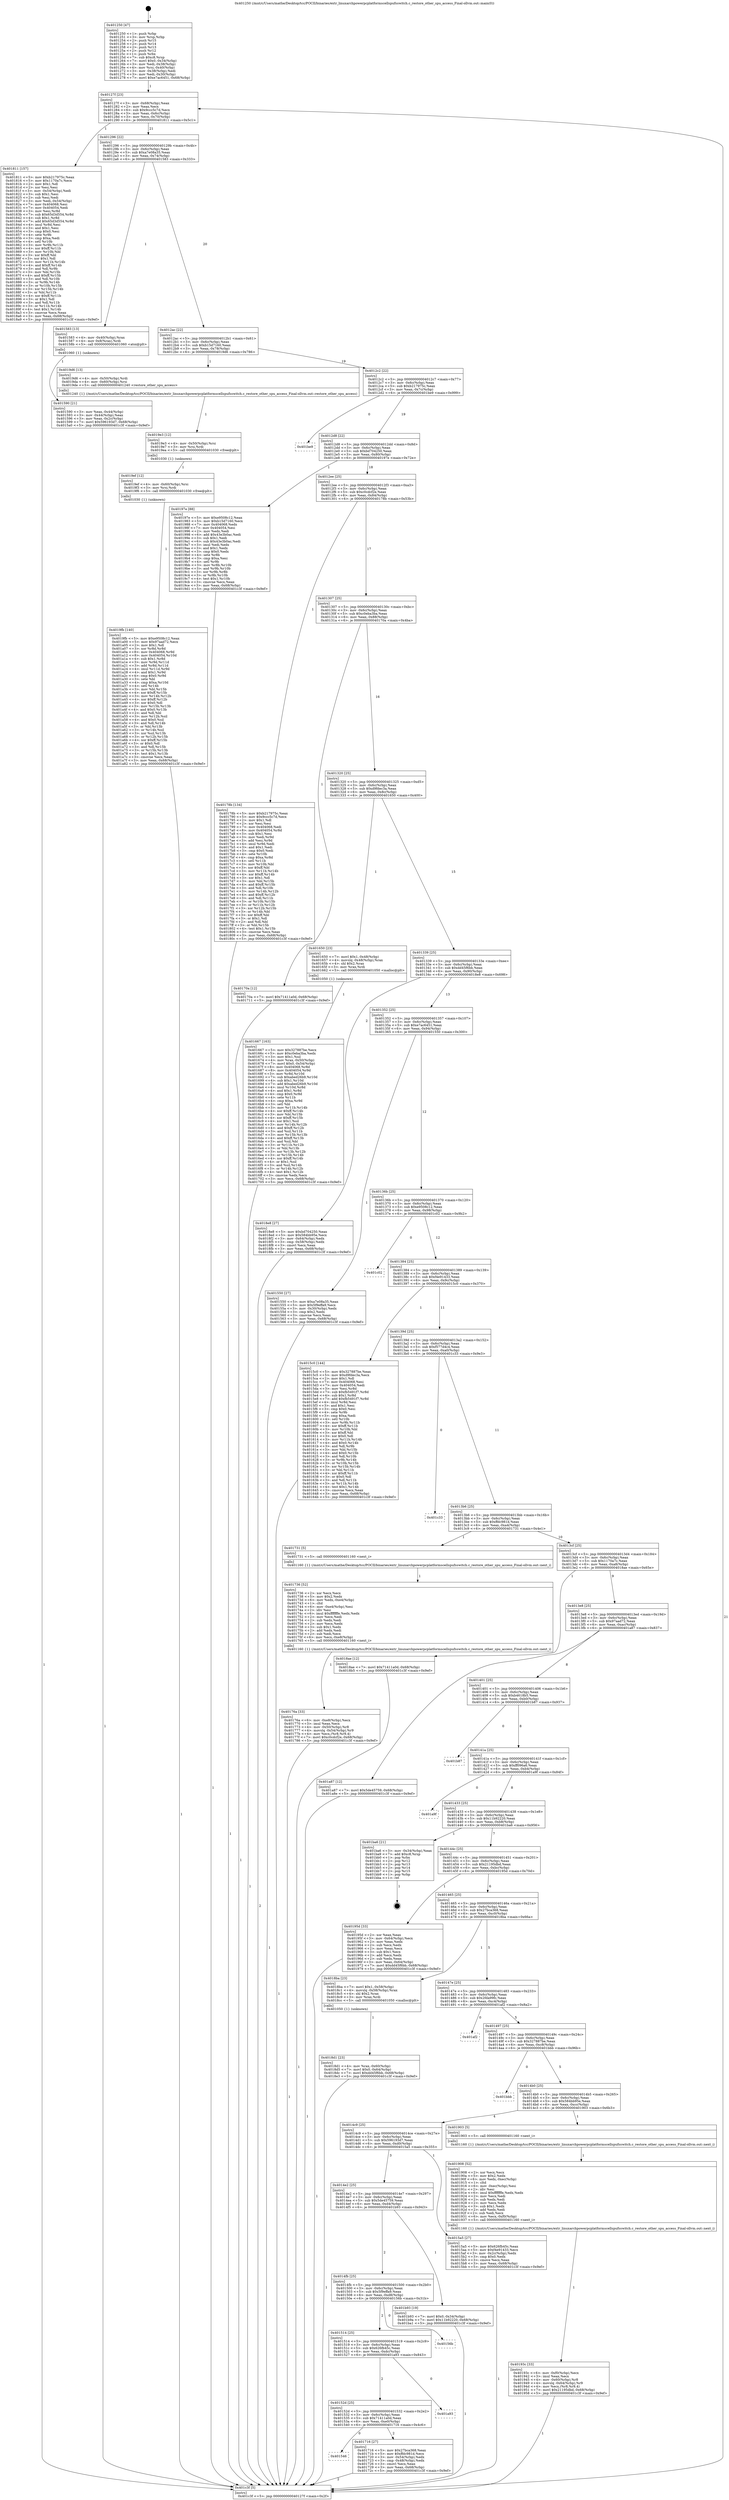 digraph "0x401250" {
  label = "0x401250 (/mnt/c/Users/mathe/Desktop/tcc/POCII/binaries/extr_linuxarchpowerpcplatformscellspufsswitch.c_restore_other_spu_access_Final-ollvm.out::main(0))"
  labelloc = "t"
  node[shape=record]

  Entry [label="",width=0.3,height=0.3,shape=circle,fillcolor=black,style=filled]
  "0x40127f" [label="{
     0x40127f [23]\l
     | [instrs]\l
     &nbsp;&nbsp;0x40127f \<+3\>: mov -0x68(%rbp),%eax\l
     &nbsp;&nbsp;0x401282 \<+2\>: mov %eax,%ecx\l
     &nbsp;&nbsp;0x401284 \<+6\>: sub $0x9ccc5c7d,%ecx\l
     &nbsp;&nbsp;0x40128a \<+3\>: mov %eax,-0x6c(%rbp)\l
     &nbsp;&nbsp;0x40128d \<+3\>: mov %ecx,-0x70(%rbp)\l
     &nbsp;&nbsp;0x401290 \<+6\>: je 0000000000401811 \<main+0x5c1\>\l
  }"]
  "0x401811" [label="{
     0x401811 [157]\l
     | [instrs]\l
     &nbsp;&nbsp;0x401811 \<+5\>: mov $0xb217975c,%eax\l
     &nbsp;&nbsp;0x401816 \<+5\>: mov $0x1170a7c,%ecx\l
     &nbsp;&nbsp;0x40181b \<+2\>: mov $0x1,%dl\l
     &nbsp;&nbsp;0x40181d \<+2\>: xor %esi,%esi\l
     &nbsp;&nbsp;0x40181f \<+3\>: mov -0x54(%rbp),%edi\l
     &nbsp;&nbsp;0x401822 \<+3\>: sub $0x1,%esi\l
     &nbsp;&nbsp;0x401825 \<+2\>: sub %esi,%edi\l
     &nbsp;&nbsp;0x401827 \<+3\>: mov %edi,-0x54(%rbp)\l
     &nbsp;&nbsp;0x40182a \<+7\>: mov 0x404068,%esi\l
     &nbsp;&nbsp;0x401831 \<+7\>: mov 0x404054,%edi\l
     &nbsp;&nbsp;0x401838 \<+3\>: mov %esi,%r8d\l
     &nbsp;&nbsp;0x40183b \<+7\>: sub $0x65d3d554,%r8d\l
     &nbsp;&nbsp;0x401842 \<+4\>: sub $0x1,%r8d\l
     &nbsp;&nbsp;0x401846 \<+7\>: add $0x65d3d554,%r8d\l
     &nbsp;&nbsp;0x40184d \<+4\>: imul %r8d,%esi\l
     &nbsp;&nbsp;0x401851 \<+3\>: and $0x1,%esi\l
     &nbsp;&nbsp;0x401854 \<+3\>: cmp $0x0,%esi\l
     &nbsp;&nbsp;0x401857 \<+4\>: sete %r9b\l
     &nbsp;&nbsp;0x40185b \<+3\>: cmp $0xa,%edi\l
     &nbsp;&nbsp;0x40185e \<+4\>: setl %r10b\l
     &nbsp;&nbsp;0x401862 \<+3\>: mov %r9b,%r11b\l
     &nbsp;&nbsp;0x401865 \<+4\>: xor $0xff,%r11b\l
     &nbsp;&nbsp;0x401869 \<+3\>: mov %r10b,%bl\l
     &nbsp;&nbsp;0x40186c \<+3\>: xor $0xff,%bl\l
     &nbsp;&nbsp;0x40186f \<+3\>: xor $0x1,%dl\l
     &nbsp;&nbsp;0x401872 \<+3\>: mov %r11b,%r14b\l
     &nbsp;&nbsp;0x401875 \<+4\>: and $0xff,%r14b\l
     &nbsp;&nbsp;0x401879 \<+3\>: and %dl,%r9b\l
     &nbsp;&nbsp;0x40187c \<+3\>: mov %bl,%r15b\l
     &nbsp;&nbsp;0x40187f \<+4\>: and $0xff,%r15b\l
     &nbsp;&nbsp;0x401883 \<+3\>: and %dl,%r10b\l
     &nbsp;&nbsp;0x401886 \<+3\>: or %r9b,%r14b\l
     &nbsp;&nbsp;0x401889 \<+3\>: or %r10b,%r15b\l
     &nbsp;&nbsp;0x40188c \<+3\>: xor %r15b,%r14b\l
     &nbsp;&nbsp;0x40188f \<+3\>: or %bl,%r11b\l
     &nbsp;&nbsp;0x401892 \<+4\>: xor $0xff,%r11b\l
     &nbsp;&nbsp;0x401896 \<+3\>: or $0x1,%dl\l
     &nbsp;&nbsp;0x401899 \<+3\>: and %dl,%r11b\l
     &nbsp;&nbsp;0x40189c \<+3\>: or %r11b,%r14b\l
     &nbsp;&nbsp;0x40189f \<+4\>: test $0x1,%r14b\l
     &nbsp;&nbsp;0x4018a3 \<+3\>: cmovne %ecx,%eax\l
     &nbsp;&nbsp;0x4018a6 \<+3\>: mov %eax,-0x68(%rbp)\l
     &nbsp;&nbsp;0x4018a9 \<+5\>: jmp 0000000000401c3f \<main+0x9ef\>\l
  }"]
  "0x401296" [label="{
     0x401296 [22]\l
     | [instrs]\l
     &nbsp;&nbsp;0x401296 \<+5\>: jmp 000000000040129b \<main+0x4b\>\l
     &nbsp;&nbsp;0x40129b \<+3\>: mov -0x6c(%rbp),%eax\l
     &nbsp;&nbsp;0x40129e \<+5\>: sub $0xa7e08a35,%eax\l
     &nbsp;&nbsp;0x4012a3 \<+3\>: mov %eax,-0x74(%rbp)\l
     &nbsp;&nbsp;0x4012a6 \<+6\>: je 0000000000401583 \<main+0x333\>\l
  }"]
  Exit [label="",width=0.3,height=0.3,shape=circle,fillcolor=black,style=filled,peripheries=2]
  "0x401583" [label="{
     0x401583 [13]\l
     | [instrs]\l
     &nbsp;&nbsp;0x401583 \<+4\>: mov -0x40(%rbp),%rax\l
     &nbsp;&nbsp;0x401587 \<+4\>: mov 0x8(%rax),%rdi\l
     &nbsp;&nbsp;0x40158b \<+5\>: call 0000000000401060 \<atoi@plt\>\l
     | [calls]\l
     &nbsp;&nbsp;0x401060 \{1\} (unknown)\l
  }"]
  "0x4012ac" [label="{
     0x4012ac [22]\l
     | [instrs]\l
     &nbsp;&nbsp;0x4012ac \<+5\>: jmp 00000000004012b1 \<main+0x61\>\l
     &nbsp;&nbsp;0x4012b1 \<+3\>: mov -0x6c(%rbp),%eax\l
     &nbsp;&nbsp;0x4012b4 \<+5\>: sub $0xb15d7160,%eax\l
     &nbsp;&nbsp;0x4012b9 \<+3\>: mov %eax,-0x78(%rbp)\l
     &nbsp;&nbsp;0x4012bc \<+6\>: je 00000000004019d6 \<main+0x786\>\l
  }"]
  "0x4019fb" [label="{
     0x4019fb [140]\l
     | [instrs]\l
     &nbsp;&nbsp;0x4019fb \<+5\>: mov $0xe9508c12,%eax\l
     &nbsp;&nbsp;0x401a00 \<+5\>: mov $0x97aad72,%ecx\l
     &nbsp;&nbsp;0x401a05 \<+2\>: mov $0x1,%dl\l
     &nbsp;&nbsp;0x401a07 \<+3\>: xor %r8d,%r8d\l
     &nbsp;&nbsp;0x401a0a \<+8\>: mov 0x404068,%r9d\l
     &nbsp;&nbsp;0x401a12 \<+8\>: mov 0x404054,%r10d\l
     &nbsp;&nbsp;0x401a1a \<+4\>: sub $0x1,%r8d\l
     &nbsp;&nbsp;0x401a1e \<+3\>: mov %r9d,%r11d\l
     &nbsp;&nbsp;0x401a21 \<+3\>: add %r8d,%r11d\l
     &nbsp;&nbsp;0x401a24 \<+4\>: imul %r11d,%r9d\l
     &nbsp;&nbsp;0x401a28 \<+4\>: and $0x1,%r9d\l
     &nbsp;&nbsp;0x401a2c \<+4\>: cmp $0x0,%r9d\l
     &nbsp;&nbsp;0x401a30 \<+3\>: sete %bl\l
     &nbsp;&nbsp;0x401a33 \<+4\>: cmp $0xa,%r10d\l
     &nbsp;&nbsp;0x401a37 \<+4\>: setl %r14b\l
     &nbsp;&nbsp;0x401a3b \<+3\>: mov %bl,%r15b\l
     &nbsp;&nbsp;0x401a3e \<+4\>: xor $0xff,%r15b\l
     &nbsp;&nbsp;0x401a42 \<+3\>: mov %r14b,%r12b\l
     &nbsp;&nbsp;0x401a45 \<+4\>: xor $0xff,%r12b\l
     &nbsp;&nbsp;0x401a49 \<+3\>: xor $0x0,%dl\l
     &nbsp;&nbsp;0x401a4c \<+3\>: mov %r15b,%r13b\l
     &nbsp;&nbsp;0x401a4f \<+4\>: and $0x0,%r13b\l
     &nbsp;&nbsp;0x401a53 \<+2\>: and %dl,%bl\l
     &nbsp;&nbsp;0x401a55 \<+3\>: mov %r12b,%sil\l
     &nbsp;&nbsp;0x401a58 \<+4\>: and $0x0,%sil\l
     &nbsp;&nbsp;0x401a5c \<+3\>: and %dl,%r14b\l
     &nbsp;&nbsp;0x401a5f \<+3\>: or %bl,%r13b\l
     &nbsp;&nbsp;0x401a62 \<+3\>: or %r14b,%sil\l
     &nbsp;&nbsp;0x401a65 \<+3\>: xor %sil,%r13b\l
     &nbsp;&nbsp;0x401a68 \<+3\>: or %r12b,%r15b\l
     &nbsp;&nbsp;0x401a6b \<+4\>: xor $0xff,%r15b\l
     &nbsp;&nbsp;0x401a6f \<+3\>: or $0x0,%dl\l
     &nbsp;&nbsp;0x401a72 \<+3\>: and %dl,%r15b\l
     &nbsp;&nbsp;0x401a75 \<+3\>: or %r15b,%r13b\l
     &nbsp;&nbsp;0x401a78 \<+4\>: test $0x1,%r13b\l
     &nbsp;&nbsp;0x401a7c \<+3\>: cmovne %ecx,%eax\l
     &nbsp;&nbsp;0x401a7f \<+3\>: mov %eax,-0x68(%rbp)\l
     &nbsp;&nbsp;0x401a82 \<+5\>: jmp 0000000000401c3f \<main+0x9ef\>\l
  }"]
  "0x4019d6" [label="{
     0x4019d6 [13]\l
     | [instrs]\l
     &nbsp;&nbsp;0x4019d6 \<+4\>: mov -0x50(%rbp),%rdi\l
     &nbsp;&nbsp;0x4019da \<+4\>: mov -0x60(%rbp),%rsi\l
     &nbsp;&nbsp;0x4019de \<+5\>: call 0000000000401240 \<restore_other_spu_access\>\l
     | [calls]\l
     &nbsp;&nbsp;0x401240 \{1\} (/mnt/c/Users/mathe/Desktop/tcc/POCII/binaries/extr_linuxarchpowerpcplatformscellspufsswitch.c_restore_other_spu_access_Final-ollvm.out::restore_other_spu_access)\l
  }"]
  "0x4012c2" [label="{
     0x4012c2 [22]\l
     | [instrs]\l
     &nbsp;&nbsp;0x4012c2 \<+5\>: jmp 00000000004012c7 \<main+0x77\>\l
     &nbsp;&nbsp;0x4012c7 \<+3\>: mov -0x6c(%rbp),%eax\l
     &nbsp;&nbsp;0x4012ca \<+5\>: sub $0xb217975c,%eax\l
     &nbsp;&nbsp;0x4012cf \<+3\>: mov %eax,-0x7c(%rbp)\l
     &nbsp;&nbsp;0x4012d2 \<+6\>: je 0000000000401be9 \<main+0x999\>\l
  }"]
  "0x4019ef" [label="{
     0x4019ef [12]\l
     | [instrs]\l
     &nbsp;&nbsp;0x4019ef \<+4\>: mov -0x60(%rbp),%rsi\l
     &nbsp;&nbsp;0x4019f3 \<+3\>: mov %rsi,%rdi\l
     &nbsp;&nbsp;0x4019f6 \<+5\>: call 0000000000401030 \<free@plt\>\l
     | [calls]\l
     &nbsp;&nbsp;0x401030 \{1\} (unknown)\l
  }"]
  "0x401be9" [label="{
     0x401be9\l
  }", style=dashed]
  "0x4012d8" [label="{
     0x4012d8 [22]\l
     | [instrs]\l
     &nbsp;&nbsp;0x4012d8 \<+5\>: jmp 00000000004012dd \<main+0x8d\>\l
     &nbsp;&nbsp;0x4012dd \<+3\>: mov -0x6c(%rbp),%eax\l
     &nbsp;&nbsp;0x4012e0 \<+5\>: sub $0xbd704250,%eax\l
     &nbsp;&nbsp;0x4012e5 \<+3\>: mov %eax,-0x80(%rbp)\l
     &nbsp;&nbsp;0x4012e8 \<+6\>: je 000000000040197e \<main+0x72e\>\l
  }"]
  "0x4019e3" [label="{
     0x4019e3 [12]\l
     | [instrs]\l
     &nbsp;&nbsp;0x4019e3 \<+4\>: mov -0x50(%rbp),%rsi\l
     &nbsp;&nbsp;0x4019e7 \<+3\>: mov %rsi,%rdi\l
     &nbsp;&nbsp;0x4019ea \<+5\>: call 0000000000401030 \<free@plt\>\l
     | [calls]\l
     &nbsp;&nbsp;0x401030 \{1\} (unknown)\l
  }"]
  "0x40197e" [label="{
     0x40197e [88]\l
     | [instrs]\l
     &nbsp;&nbsp;0x40197e \<+5\>: mov $0xe9508c12,%eax\l
     &nbsp;&nbsp;0x401983 \<+5\>: mov $0xb15d7160,%ecx\l
     &nbsp;&nbsp;0x401988 \<+7\>: mov 0x404068,%edx\l
     &nbsp;&nbsp;0x40198f \<+7\>: mov 0x404054,%esi\l
     &nbsp;&nbsp;0x401996 \<+2\>: mov %edx,%edi\l
     &nbsp;&nbsp;0x401998 \<+6\>: add $0x43e3b0ac,%edi\l
     &nbsp;&nbsp;0x40199e \<+3\>: sub $0x1,%edi\l
     &nbsp;&nbsp;0x4019a1 \<+6\>: sub $0x43e3b0ac,%edi\l
     &nbsp;&nbsp;0x4019a7 \<+3\>: imul %edi,%edx\l
     &nbsp;&nbsp;0x4019aa \<+3\>: and $0x1,%edx\l
     &nbsp;&nbsp;0x4019ad \<+3\>: cmp $0x0,%edx\l
     &nbsp;&nbsp;0x4019b0 \<+4\>: sete %r8b\l
     &nbsp;&nbsp;0x4019b4 \<+3\>: cmp $0xa,%esi\l
     &nbsp;&nbsp;0x4019b7 \<+4\>: setl %r9b\l
     &nbsp;&nbsp;0x4019bb \<+3\>: mov %r8b,%r10b\l
     &nbsp;&nbsp;0x4019be \<+3\>: and %r9b,%r10b\l
     &nbsp;&nbsp;0x4019c1 \<+3\>: xor %r9b,%r8b\l
     &nbsp;&nbsp;0x4019c4 \<+3\>: or %r8b,%r10b\l
     &nbsp;&nbsp;0x4019c7 \<+4\>: test $0x1,%r10b\l
     &nbsp;&nbsp;0x4019cb \<+3\>: cmovne %ecx,%eax\l
     &nbsp;&nbsp;0x4019ce \<+3\>: mov %eax,-0x68(%rbp)\l
     &nbsp;&nbsp;0x4019d1 \<+5\>: jmp 0000000000401c3f \<main+0x9ef\>\l
  }"]
  "0x4012ee" [label="{
     0x4012ee [25]\l
     | [instrs]\l
     &nbsp;&nbsp;0x4012ee \<+5\>: jmp 00000000004012f3 \<main+0xa3\>\l
     &nbsp;&nbsp;0x4012f3 \<+3\>: mov -0x6c(%rbp),%eax\l
     &nbsp;&nbsp;0x4012f6 \<+5\>: sub $0xc0cdcf2e,%eax\l
     &nbsp;&nbsp;0x4012fb \<+6\>: mov %eax,-0x84(%rbp)\l
     &nbsp;&nbsp;0x401301 \<+6\>: je 000000000040178b \<main+0x53b\>\l
  }"]
  "0x40193c" [label="{
     0x40193c [33]\l
     | [instrs]\l
     &nbsp;&nbsp;0x40193c \<+6\>: mov -0xf0(%rbp),%ecx\l
     &nbsp;&nbsp;0x401942 \<+3\>: imul %eax,%ecx\l
     &nbsp;&nbsp;0x401945 \<+4\>: mov -0x60(%rbp),%r8\l
     &nbsp;&nbsp;0x401949 \<+4\>: movslq -0x64(%rbp),%r9\l
     &nbsp;&nbsp;0x40194d \<+4\>: mov %ecx,(%r8,%r9,4)\l
     &nbsp;&nbsp;0x401951 \<+7\>: movl $0x21195dbd,-0x68(%rbp)\l
     &nbsp;&nbsp;0x401958 \<+5\>: jmp 0000000000401c3f \<main+0x9ef\>\l
  }"]
  "0x40178b" [label="{
     0x40178b [134]\l
     | [instrs]\l
     &nbsp;&nbsp;0x40178b \<+5\>: mov $0xb217975c,%eax\l
     &nbsp;&nbsp;0x401790 \<+5\>: mov $0x9ccc5c7d,%ecx\l
     &nbsp;&nbsp;0x401795 \<+2\>: mov $0x1,%dl\l
     &nbsp;&nbsp;0x401797 \<+2\>: xor %esi,%esi\l
     &nbsp;&nbsp;0x401799 \<+7\>: mov 0x404068,%edi\l
     &nbsp;&nbsp;0x4017a0 \<+8\>: mov 0x404054,%r8d\l
     &nbsp;&nbsp;0x4017a8 \<+3\>: sub $0x1,%esi\l
     &nbsp;&nbsp;0x4017ab \<+3\>: mov %edi,%r9d\l
     &nbsp;&nbsp;0x4017ae \<+3\>: add %esi,%r9d\l
     &nbsp;&nbsp;0x4017b1 \<+4\>: imul %r9d,%edi\l
     &nbsp;&nbsp;0x4017b5 \<+3\>: and $0x1,%edi\l
     &nbsp;&nbsp;0x4017b8 \<+3\>: cmp $0x0,%edi\l
     &nbsp;&nbsp;0x4017bb \<+4\>: sete %r10b\l
     &nbsp;&nbsp;0x4017bf \<+4\>: cmp $0xa,%r8d\l
     &nbsp;&nbsp;0x4017c3 \<+4\>: setl %r11b\l
     &nbsp;&nbsp;0x4017c7 \<+3\>: mov %r10b,%bl\l
     &nbsp;&nbsp;0x4017ca \<+3\>: xor $0xff,%bl\l
     &nbsp;&nbsp;0x4017cd \<+3\>: mov %r11b,%r14b\l
     &nbsp;&nbsp;0x4017d0 \<+4\>: xor $0xff,%r14b\l
     &nbsp;&nbsp;0x4017d4 \<+3\>: xor $0x1,%dl\l
     &nbsp;&nbsp;0x4017d7 \<+3\>: mov %bl,%r15b\l
     &nbsp;&nbsp;0x4017da \<+4\>: and $0xff,%r15b\l
     &nbsp;&nbsp;0x4017de \<+3\>: and %dl,%r10b\l
     &nbsp;&nbsp;0x4017e1 \<+3\>: mov %r14b,%r12b\l
     &nbsp;&nbsp;0x4017e4 \<+4\>: and $0xff,%r12b\l
     &nbsp;&nbsp;0x4017e8 \<+3\>: and %dl,%r11b\l
     &nbsp;&nbsp;0x4017eb \<+3\>: or %r10b,%r15b\l
     &nbsp;&nbsp;0x4017ee \<+3\>: or %r11b,%r12b\l
     &nbsp;&nbsp;0x4017f1 \<+3\>: xor %r12b,%r15b\l
     &nbsp;&nbsp;0x4017f4 \<+3\>: or %r14b,%bl\l
     &nbsp;&nbsp;0x4017f7 \<+3\>: xor $0xff,%bl\l
     &nbsp;&nbsp;0x4017fa \<+3\>: or $0x1,%dl\l
     &nbsp;&nbsp;0x4017fd \<+2\>: and %dl,%bl\l
     &nbsp;&nbsp;0x4017ff \<+3\>: or %bl,%r15b\l
     &nbsp;&nbsp;0x401802 \<+4\>: test $0x1,%r15b\l
     &nbsp;&nbsp;0x401806 \<+3\>: cmovne %ecx,%eax\l
     &nbsp;&nbsp;0x401809 \<+3\>: mov %eax,-0x68(%rbp)\l
     &nbsp;&nbsp;0x40180c \<+5\>: jmp 0000000000401c3f \<main+0x9ef\>\l
  }"]
  "0x401307" [label="{
     0x401307 [25]\l
     | [instrs]\l
     &nbsp;&nbsp;0x401307 \<+5\>: jmp 000000000040130c \<main+0xbc\>\l
     &nbsp;&nbsp;0x40130c \<+3\>: mov -0x6c(%rbp),%eax\l
     &nbsp;&nbsp;0x40130f \<+5\>: sub $0xc0eba3ba,%eax\l
     &nbsp;&nbsp;0x401314 \<+6\>: mov %eax,-0x88(%rbp)\l
     &nbsp;&nbsp;0x40131a \<+6\>: je 000000000040170a \<main+0x4ba\>\l
  }"]
  "0x401908" [label="{
     0x401908 [52]\l
     | [instrs]\l
     &nbsp;&nbsp;0x401908 \<+2\>: xor %ecx,%ecx\l
     &nbsp;&nbsp;0x40190a \<+5\>: mov $0x2,%edx\l
     &nbsp;&nbsp;0x40190f \<+6\>: mov %edx,-0xec(%rbp)\l
     &nbsp;&nbsp;0x401915 \<+1\>: cltd\l
     &nbsp;&nbsp;0x401916 \<+6\>: mov -0xec(%rbp),%esi\l
     &nbsp;&nbsp;0x40191c \<+2\>: idiv %esi\l
     &nbsp;&nbsp;0x40191e \<+6\>: imul $0xfffffffe,%edx,%edx\l
     &nbsp;&nbsp;0x401924 \<+2\>: mov %ecx,%edi\l
     &nbsp;&nbsp;0x401926 \<+2\>: sub %edx,%edi\l
     &nbsp;&nbsp;0x401928 \<+2\>: mov %ecx,%edx\l
     &nbsp;&nbsp;0x40192a \<+3\>: sub $0x1,%edx\l
     &nbsp;&nbsp;0x40192d \<+2\>: add %edx,%edi\l
     &nbsp;&nbsp;0x40192f \<+2\>: sub %edi,%ecx\l
     &nbsp;&nbsp;0x401931 \<+6\>: mov %ecx,-0xf0(%rbp)\l
     &nbsp;&nbsp;0x401937 \<+5\>: call 0000000000401160 \<next_i\>\l
     | [calls]\l
     &nbsp;&nbsp;0x401160 \{1\} (/mnt/c/Users/mathe/Desktop/tcc/POCII/binaries/extr_linuxarchpowerpcplatformscellspufsswitch.c_restore_other_spu_access_Final-ollvm.out::next_i)\l
  }"]
  "0x40170a" [label="{
     0x40170a [12]\l
     | [instrs]\l
     &nbsp;&nbsp;0x40170a \<+7\>: movl $0x71411a0d,-0x68(%rbp)\l
     &nbsp;&nbsp;0x401711 \<+5\>: jmp 0000000000401c3f \<main+0x9ef\>\l
  }"]
  "0x401320" [label="{
     0x401320 [25]\l
     | [instrs]\l
     &nbsp;&nbsp;0x401320 \<+5\>: jmp 0000000000401325 \<main+0xd5\>\l
     &nbsp;&nbsp;0x401325 \<+3\>: mov -0x6c(%rbp),%eax\l
     &nbsp;&nbsp;0x401328 \<+5\>: sub $0xd9fdec3a,%eax\l
     &nbsp;&nbsp;0x40132d \<+6\>: mov %eax,-0x8c(%rbp)\l
     &nbsp;&nbsp;0x401333 \<+6\>: je 0000000000401650 \<main+0x400\>\l
  }"]
  "0x4018d1" [label="{
     0x4018d1 [23]\l
     | [instrs]\l
     &nbsp;&nbsp;0x4018d1 \<+4\>: mov %rax,-0x60(%rbp)\l
     &nbsp;&nbsp;0x4018d5 \<+7\>: movl $0x0,-0x64(%rbp)\l
     &nbsp;&nbsp;0x4018dc \<+7\>: movl $0xdd45f6bb,-0x68(%rbp)\l
     &nbsp;&nbsp;0x4018e3 \<+5\>: jmp 0000000000401c3f \<main+0x9ef\>\l
  }"]
  "0x401650" [label="{
     0x401650 [23]\l
     | [instrs]\l
     &nbsp;&nbsp;0x401650 \<+7\>: movl $0x1,-0x48(%rbp)\l
     &nbsp;&nbsp;0x401657 \<+4\>: movslq -0x48(%rbp),%rax\l
     &nbsp;&nbsp;0x40165b \<+4\>: shl $0x2,%rax\l
     &nbsp;&nbsp;0x40165f \<+3\>: mov %rax,%rdi\l
     &nbsp;&nbsp;0x401662 \<+5\>: call 0000000000401050 \<malloc@plt\>\l
     | [calls]\l
     &nbsp;&nbsp;0x401050 \{1\} (unknown)\l
  }"]
  "0x401339" [label="{
     0x401339 [25]\l
     | [instrs]\l
     &nbsp;&nbsp;0x401339 \<+5\>: jmp 000000000040133e \<main+0xee\>\l
     &nbsp;&nbsp;0x40133e \<+3\>: mov -0x6c(%rbp),%eax\l
     &nbsp;&nbsp;0x401341 \<+5\>: sub $0xdd45f6bb,%eax\l
     &nbsp;&nbsp;0x401346 \<+6\>: mov %eax,-0x90(%rbp)\l
     &nbsp;&nbsp;0x40134c \<+6\>: je 00000000004018e8 \<main+0x698\>\l
  }"]
  "0x40176a" [label="{
     0x40176a [33]\l
     | [instrs]\l
     &nbsp;&nbsp;0x40176a \<+6\>: mov -0xe8(%rbp),%ecx\l
     &nbsp;&nbsp;0x401770 \<+3\>: imul %eax,%ecx\l
     &nbsp;&nbsp;0x401773 \<+4\>: mov -0x50(%rbp),%r8\l
     &nbsp;&nbsp;0x401777 \<+4\>: movslq -0x54(%rbp),%r9\l
     &nbsp;&nbsp;0x40177b \<+4\>: mov %ecx,(%r8,%r9,4)\l
     &nbsp;&nbsp;0x40177f \<+7\>: movl $0xc0cdcf2e,-0x68(%rbp)\l
     &nbsp;&nbsp;0x401786 \<+5\>: jmp 0000000000401c3f \<main+0x9ef\>\l
  }"]
  "0x4018e8" [label="{
     0x4018e8 [27]\l
     | [instrs]\l
     &nbsp;&nbsp;0x4018e8 \<+5\>: mov $0xbd704250,%eax\l
     &nbsp;&nbsp;0x4018ed \<+5\>: mov $0x584bb95e,%ecx\l
     &nbsp;&nbsp;0x4018f2 \<+3\>: mov -0x64(%rbp),%edx\l
     &nbsp;&nbsp;0x4018f5 \<+3\>: cmp -0x58(%rbp),%edx\l
     &nbsp;&nbsp;0x4018f8 \<+3\>: cmovl %ecx,%eax\l
     &nbsp;&nbsp;0x4018fb \<+3\>: mov %eax,-0x68(%rbp)\l
     &nbsp;&nbsp;0x4018fe \<+5\>: jmp 0000000000401c3f \<main+0x9ef\>\l
  }"]
  "0x401352" [label="{
     0x401352 [25]\l
     | [instrs]\l
     &nbsp;&nbsp;0x401352 \<+5\>: jmp 0000000000401357 \<main+0x107\>\l
     &nbsp;&nbsp;0x401357 \<+3\>: mov -0x6c(%rbp),%eax\l
     &nbsp;&nbsp;0x40135a \<+5\>: sub $0xe7ac6451,%eax\l
     &nbsp;&nbsp;0x40135f \<+6\>: mov %eax,-0x94(%rbp)\l
     &nbsp;&nbsp;0x401365 \<+6\>: je 0000000000401550 \<main+0x300\>\l
  }"]
  "0x401736" [label="{
     0x401736 [52]\l
     | [instrs]\l
     &nbsp;&nbsp;0x401736 \<+2\>: xor %ecx,%ecx\l
     &nbsp;&nbsp;0x401738 \<+5\>: mov $0x2,%edx\l
     &nbsp;&nbsp;0x40173d \<+6\>: mov %edx,-0xe4(%rbp)\l
     &nbsp;&nbsp;0x401743 \<+1\>: cltd\l
     &nbsp;&nbsp;0x401744 \<+6\>: mov -0xe4(%rbp),%esi\l
     &nbsp;&nbsp;0x40174a \<+2\>: idiv %esi\l
     &nbsp;&nbsp;0x40174c \<+6\>: imul $0xfffffffe,%edx,%edx\l
     &nbsp;&nbsp;0x401752 \<+2\>: mov %ecx,%edi\l
     &nbsp;&nbsp;0x401754 \<+2\>: sub %edx,%edi\l
     &nbsp;&nbsp;0x401756 \<+2\>: mov %ecx,%edx\l
     &nbsp;&nbsp;0x401758 \<+3\>: sub $0x1,%edx\l
     &nbsp;&nbsp;0x40175b \<+2\>: add %edx,%edi\l
     &nbsp;&nbsp;0x40175d \<+2\>: sub %edi,%ecx\l
     &nbsp;&nbsp;0x40175f \<+6\>: mov %ecx,-0xe8(%rbp)\l
     &nbsp;&nbsp;0x401765 \<+5\>: call 0000000000401160 \<next_i\>\l
     | [calls]\l
     &nbsp;&nbsp;0x401160 \{1\} (/mnt/c/Users/mathe/Desktop/tcc/POCII/binaries/extr_linuxarchpowerpcplatformscellspufsswitch.c_restore_other_spu_access_Final-ollvm.out::next_i)\l
  }"]
  "0x401550" [label="{
     0x401550 [27]\l
     | [instrs]\l
     &nbsp;&nbsp;0x401550 \<+5\>: mov $0xa7e08a35,%eax\l
     &nbsp;&nbsp;0x401555 \<+5\>: mov $0x5f9effa9,%ecx\l
     &nbsp;&nbsp;0x40155a \<+3\>: mov -0x30(%rbp),%edx\l
     &nbsp;&nbsp;0x40155d \<+3\>: cmp $0x2,%edx\l
     &nbsp;&nbsp;0x401560 \<+3\>: cmovne %ecx,%eax\l
     &nbsp;&nbsp;0x401563 \<+3\>: mov %eax,-0x68(%rbp)\l
     &nbsp;&nbsp;0x401566 \<+5\>: jmp 0000000000401c3f \<main+0x9ef\>\l
  }"]
  "0x40136b" [label="{
     0x40136b [25]\l
     | [instrs]\l
     &nbsp;&nbsp;0x40136b \<+5\>: jmp 0000000000401370 \<main+0x120\>\l
     &nbsp;&nbsp;0x401370 \<+3\>: mov -0x6c(%rbp),%eax\l
     &nbsp;&nbsp;0x401373 \<+5\>: sub $0xe9508c12,%eax\l
     &nbsp;&nbsp;0x401378 \<+6\>: mov %eax,-0x98(%rbp)\l
     &nbsp;&nbsp;0x40137e \<+6\>: je 0000000000401c02 \<main+0x9b2\>\l
  }"]
  "0x401c3f" [label="{
     0x401c3f [5]\l
     | [instrs]\l
     &nbsp;&nbsp;0x401c3f \<+5\>: jmp 000000000040127f \<main+0x2f\>\l
  }"]
  "0x401250" [label="{
     0x401250 [47]\l
     | [instrs]\l
     &nbsp;&nbsp;0x401250 \<+1\>: push %rbp\l
     &nbsp;&nbsp;0x401251 \<+3\>: mov %rsp,%rbp\l
     &nbsp;&nbsp;0x401254 \<+2\>: push %r15\l
     &nbsp;&nbsp;0x401256 \<+2\>: push %r14\l
     &nbsp;&nbsp;0x401258 \<+2\>: push %r13\l
     &nbsp;&nbsp;0x40125a \<+2\>: push %r12\l
     &nbsp;&nbsp;0x40125c \<+1\>: push %rbx\l
     &nbsp;&nbsp;0x40125d \<+7\>: sub $0xc8,%rsp\l
     &nbsp;&nbsp;0x401264 \<+7\>: movl $0x0,-0x34(%rbp)\l
     &nbsp;&nbsp;0x40126b \<+3\>: mov %edi,-0x38(%rbp)\l
     &nbsp;&nbsp;0x40126e \<+4\>: mov %rsi,-0x40(%rbp)\l
     &nbsp;&nbsp;0x401272 \<+3\>: mov -0x38(%rbp),%edi\l
     &nbsp;&nbsp;0x401275 \<+3\>: mov %edi,-0x30(%rbp)\l
     &nbsp;&nbsp;0x401278 \<+7\>: movl $0xe7ac6451,-0x68(%rbp)\l
  }"]
  "0x401590" [label="{
     0x401590 [21]\l
     | [instrs]\l
     &nbsp;&nbsp;0x401590 \<+3\>: mov %eax,-0x44(%rbp)\l
     &nbsp;&nbsp;0x401593 \<+3\>: mov -0x44(%rbp),%eax\l
     &nbsp;&nbsp;0x401596 \<+3\>: mov %eax,-0x2c(%rbp)\l
     &nbsp;&nbsp;0x401599 \<+7\>: movl $0x596193d7,-0x68(%rbp)\l
     &nbsp;&nbsp;0x4015a0 \<+5\>: jmp 0000000000401c3f \<main+0x9ef\>\l
  }"]
  "0x401546" [label="{
     0x401546\l
  }", style=dashed]
  "0x401c02" [label="{
     0x401c02\l
  }", style=dashed]
  "0x401384" [label="{
     0x401384 [25]\l
     | [instrs]\l
     &nbsp;&nbsp;0x401384 \<+5\>: jmp 0000000000401389 \<main+0x139\>\l
     &nbsp;&nbsp;0x401389 \<+3\>: mov -0x6c(%rbp),%eax\l
     &nbsp;&nbsp;0x40138c \<+5\>: sub $0xf4e91433,%eax\l
     &nbsp;&nbsp;0x401391 \<+6\>: mov %eax,-0x9c(%rbp)\l
     &nbsp;&nbsp;0x401397 \<+6\>: je 00000000004015c0 \<main+0x370\>\l
  }"]
  "0x401716" [label="{
     0x401716 [27]\l
     | [instrs]\l
     &nbsp;&nbsp;0x401716 \<+5\>: mov $0x27bca368,%eax\l
     &nbsp;&nbsp;0x40171b \<+5\>: mov $0xffdc981d,%ecx\l
     &nbsp;&nbsp;0x401720 \<+3\>: mov -0x54(%rbp),%edx\l
     &nbsp;&nbsp;0x401723 \<+3\>: cmp -0x48(%rbp),%edx\l
     &nbsp;&nbsp;0x401726 \<+3\>: cmovl %ecx,%eax\l
     &nbsp;&nbsp;0x401729 \<+3\>: mov %eax,-0x68(%rbp)\l
     &nbsp;&nbsp;0x40172c \<+5\>: jmp 0000000000401c3f \<main+0x9ef\>\l
  }"]
  "0x4015c0" [label="{
     0x4015c0 [144]\l
     | [instrs]\l
     &nbsp;&nbsp;0x4015c0 \<+5\>: mov $0x327887be,%eax\l
     &nbsp;&nbsp;0x4015c5 \<+5\>: mov $0xd9fdec3a,%ecx\l
     &nbsp;&nbsp;0x4015ca \<+2\>: mov $0x1,%dl\l
     &nbsp;&nbsp;0x4015cc \<+7\>: mov 0x404068,%esi\l
     &nbsp;&nbsp;0x4015d3 \<+7\>: mov 0x404054,%edi\l
     &nbsp;&nbsp;0x4015da \<+3\>: mov %esi,%r8d\l
     &nbsp;&nbsp;0x4015dd \<+7\>: sub $0xfb5491f7,%r8d\l
     &nbsp;&nbsp;0x4015e4 \<+4\>: sub $0x1,%r8d\l
     &nbsp;&nbsp;0x4015e8 \<+7\>: add $0xfb5491f7,%r8d\l
     &nbsp;&nbsp;0x4015ef \<+4\>: imul %r8d,%esi\l
     &nbsp;&nbsp;0x4015f3 \<+3\>: and $0x1,%esi\l
     &nbsp;&nbsp;0x4015f6 \<+3\>: cmp $0x0,%esi\l
     &nbsp;&nbsp;0x4015f9 \<+4\>: sete %r9b\l
     &nbsp;&nbsp;0x4015fd \<+3\>: cmp $0xa,%edi\l
     &nbsp;&nbsp;0x401600 \<+4\>: setl %r10b\l
     &nbsp;&nbsp;0x401604 \<+3\>: mov %r9b,%r11b\l
     &nbsp;&nbsp;0x401607 \<+4\>: xor $0xff,%r11b\l
     &nbsp;&nbsp;0x40160b \<+3\>: mov %r10b,%bl\l
     &nbsp;&nbsp;0x40160e \<+3\>: xor $0xff,%bl\l
     &nbsp;&nbsp;0x401611 \<+3\>: xor $0x0,%dl\l
     &nbsp;&nbsp;0x401614 \<+3\>: mov %r11b,%r14b\l
     &nbsp;&nbsp;0x401617 \<+4\>: and $0x0,%r14b\l
     &nbsp;&nbsp;0x40161b \<+3\>: and %dl,%r9b\l
     &nbsp;&nbsp;0x40161e \<+3\>: mov %bl,%r15b\l
     &nbsp;&nbsp;0x401621 \<+4\>: and $0x0,%r15b\l
     &nbsp;&nbsp;0x401625 \<+3\>: and %dl,%r10b\l
     &nbsp;&nbsp;0x401628 \<+3\>: or %r9b,%r14b\l
     &nbsp;&nbsp;0x40162b \<+3\>: or %r10b,%r15b\l
     &nbsp;&nbsp;0x40162e \<+3\>: xor %r15b,%r14b\l
     &nbsp;&nbsp;0x401631 \<+3\>: or %bl,%r11b\l
     &nbsp;&nbsp;0x401634 \<+4\>: xor $0xff,%r11b\l
     &nbsp;&nbsp;0x401638 \<+3\>: or $0x0,%dl\l
     &nbsp;&nbsp;0x40163b \<+3\>: and %dl,%r11b\l
     &nbsp;&nbsp;0x40163e \<+3\>: or %r11b,%r14b\l
     &nbsp;&nbsp;0x401641 \<+4\>: test $0x1,%r14b\l
     &nbsp;&nbsp;0x401645 \<+3\>: cmovne %ecx,%eax\l
     &nbsp;&nbsp;0x401648 \<+3\>: mov %eax,-0x68(%rbp)\l
     &nbsp;&nbsp;0x40164b \<+5\>: jmp 0000000000401c3f \<main+0x9ef\>\l
  }"]
  "0x40139d" [label="{
     0x40139d [25]\l
     | [instrs]\l
     &nbsp;&nbsp;0x40139d \<+5\>: jmp 00000000004013a2 \<main+0x152\>\l
     &nbsp;&nbsp;0x4013a2 \<+3\>: mov -0x6c(%rbp),%eax\l
     &nbsp;&nbsp;0x4013a5 \<+5\>: sub $0xf577d4c4,%eax\l
     &nbsp;&nbsp;0x4013aa \<+6\>: mov %eax,-0xa0(%rbp)\l
     &nbsp;&nbsp;0x4013b0 \<+6\>: je 0000000000401c33 \<main+0x9e3\>\l
  }"]
  "0x40152d" [label="{
     0x40152d [25]\l
     | [instrs]\l
     &nbsp;&nbsp;0x40152d \<+5\>: jmp 0000000000401532 \<main+0x2e2\>\l
     &nbsp;&nbsp;0x401532 \<+3\>: mov -0x6c(%rbp),%eax\l
     &nbsp;&nbsp;0x401535 \<+5\>: sub $0x71411a0d,%eax\l
     &nbsp;&nbsp;0x40153a \<+6\>: mov %eax,-0xe0(%rbp)\l
     &nbsp;&nbsp;0x401540 \<+6\>: je 0000000000401716 \<main+0x4c6\>\l
  }"]
  "0x401c33" [label="{
     0x401c33\l
  }", style=dashed]
  "0x4013b6" [label="{
     0x4013b6 [25]\l
     | [instrs]\l
     &nbsp;&nbsp;0x4013b6 \<+5\>: jmp 00000000004013bb \<main+0x16b\>\l
     &nbsp;&nbsp;0x4013bb \<+3\>: mov -0x6c(%rbp),%eax\l
     &nbsp;&nbsp;0x4013be \<+5\>: sub $0xffdc981d,%eax\l
     &nbsp;&nbsp;0x4013c3 \<+6\>: mov %eax,-0xa4(%rbp)\l
     &nbsp;&nbsp;0x4013c9 \<+6\>: je 0000000000401731 \<main+0x4e1\>\l
  }"]
  "0x401a93" [label="{
     0x401a93\l
  }", style=dashed]
  "0x401731" [label="{
     0x401731 [5]\l
     | [instrs]\l
     &nbsp;&nbsp;0x401731 \<+5\>: call 0000000000401160 \<next_i\>\l
     | [calls]\l
     &nbsp;&nbsp;0x401160 \{1\} (/mnt/c/Users/mathe/Desktop/tcc/POCII/binaries/extr_linuxarchpowerpcplatformscellspufsswitch.c_restore_other_spu_access_Final-ollvm.out::next_i)\l
  }"]
  "0x4013cf" [label="{
     0x4013cf [25]\l
     | [instrs]\l
     &nbsp;&nbsp;0x4013cf \<+5\>: jmp 00000000004013d4 \<main+0x184\>\l
     &nbsp;&nbsp;0x4013d4 \<+3\>: mov -0x6c(%rbp),%eax\l
     &nbsp;&nbsp;0x4013d7 \<+5\>: sub $0x1170a7c,%eax\l
     &nbsp;&nbsp;0x4013dc \<+6\>: mov %eax,-0xa8(%rbp)\l
     &nbsp;&nbsp;0x4013e2 \<+6\>: je 00000000004018ae \<main+0x65e\>\l
  }"]
  "0x401514" [label="{
     0x401514 [25]\l
     | [instrs]\l
     &nbsp;&nbsp;0x401514 \<+5\>: jmp 0000000000401519 \<main+0x2c9\>\l
     &nbsp;&nbsp;0x401519 \<+3\>: mov -0x6c(%rbp),%eax\l
     &nbsp;&nbsp;0x40151c \<+5\>: sub $0x626fb45c,%eax\l
     &nbsp;&nbsp;0x401521 \<+6\>: mov %eax,-0xdc(%rbp)\l
     &nbsp;&nbsp;0x401527 \<+6\>: je 0000000000401a93 \<main+0x843\>\l
  }"]
  "0x4018ae" [label="{
     0x4018ae [12]\l
     | [instrs]\l
     &nbsp;&nbsp;0x4018ae \<+7\>: movl $0x71411a0d,-0x68(%rbp)\l
     &nbsp;&nbsp;0x4018b5 \<+5\>: jmp 0000000000401c3f \<main+0x9ef\>\l
  }"]
  "0x4013e8" [label="{
     0x4013e8 [25]\l
     | [instrs]\l
     &nbsp;&nbsp;0x4013e8 \<+5\>: jmp 00000000004013ed \<main+0x19d\>\l
     &nbsp;&nbsp;0x4013ed \<+3\>: mov -0x6c(%rbp),%eax\l
     &nbsp;&nbsp;0x4013f0 \<+5\>: sub $0x97aad72,%eax\l
     &nbsp;&nbsp;0x4013f5 \<+6\>: mov %eax,-0xac(%rbp)\l
     &nbsp;&nbsp;0x4013fb \<+6\>: je 0000000000401a87 \<main+0x837\>\l
  }"]
  "0x40156b" [label="{
     0x40156b\l
  }", style=dashed]
  "0x401a87" [label="{
     0x401a87 [12]\l
     | [instrs]\l
     &nbsp;&nbsp;0x401a87 \<+7\>: movl $0x5de45759,-0x68(%rbp)\l
     &nbsp;&nbsp;0x401a8e \<+5\>: jmp 0000000000401c3f \<main+0x9ef\>\l
  }"]
  "0x401401" [label="{
     0x401401 [25]\l
     | [instrs]\l
     &nbsp;&nbsp;0x401401 \<+5\>: jmp 0000000000401406 \<main+0x1b6\>\l
     &nbsp;&nbsp;0x401406 \<+3\>: mov -0x6c(%rbp),%eax\l
     &nbsp;&nbsp;0x401409 \<+5\>: sub $0xb4618b5,%eax\l
     &nbsp;&nbsp;0x40140e \<+6\>: mov %eax,-0xb0(%rbp)\l
     &nbsp;&nbsp;0x401414 \<+6\>: je 0000000000401b87 \<main+0x937\>\l
  }"]
  "0x4014fb" [label="{
     0x4014fb [25]\l
     | [instrs]\l
     &nbsp;&nbsp;0x4014fb \<+5\>: jmp 0000000000401500 \<main+0x2b0\>\l
     &nbsp;&nbsp;0x401500 \<+3\>: mov -0x6c(%rbp),%eax\l
     &nbsp;&nbsp;0x401503 \<+5\>: sub $0x5f9effa9,%eax\l
     &nbsp;&nbsp;0x401508 \<+6\>: mov %eax,-0xd8(%rbp)\l
     &nbsp;&nbsp;0x40150e \<+6\>: je 000000000040156b \<main+0x31b\>\l
  }"]
  "0x401b87" [label="{
     0x401b87\l
  }", style=dashed]
  "0x40141a" [label="{
     0x40141a [25]\l
     | [instrs]\l
     &nbsp;&nbsp;0x40141a \<+5\>: jmp 000000000040141f \<main+0x1cf\>\l
     &nbsp;&nbsp;0x40141f \<+3\>: mov -0x6c(%rbp),%eax\l
     &nbsp;&nbsp;0x401422 \<+5\>: sub $0xff096a6,%eax\l
     &nbsp;&nbsp;0x401427 \<+6\>: mov %eax,-0xb4(%rbp)\l
     &nbsp;&nbsp;0x40142d \<+6\>: je 0000000000401a9f \<main+0x84f\>\l
  }"]
  "0x401b93" [label="{
     0x401b93 [19]\l
     | [instrs]\l
     &nbsp;&nbsp;0x401b93 \<+7\>: movl $0x0,-0x34(%rbp)\l
     &nbsp;&nbsp;0x401b9a \<+7\>: movl $0x11b92220,-0x68(%rbp)\l
     &nbsp;&nbsp;0x401ba1 \<+5\>: jmp 0000000000401c3f \<main+0x9ef\>\l
  }"]
  "0x401a9f" [label="{
     0x401a9f\l
  }", style=dashed]
  "0x401433" [label="{
     0x401433 [25]\l
     | [instrs]\l
     &nbsp;&nbsp;0x401433 \<+5\>: jmp 0000000000401438 \<main+0x1e8\>\l
     &nbsp;&nbsp;0x401438 \<+3\>: mov -0x6c(%rbp),%eax\l
     &nbsp;&nbsp;0x40143b \<+5\>: sub $0x11b92220,%eax\l
     &nbsp;&nbsp;0x401440 \<+6\>: mov %eax,-0xb8(%rbp)\l
     &nbsp;&nbsp;0x401446 \<+6\>: je 0000000000401ba6 \<main+0x956\>\l
  }"]
  "0x401667" [label="{
     0x401667 [163]\l
     | [instrs]\l
     &nbsp;&nbsp;0x401667 \<+5\>: mov $0x327887be,%ecx\l
     &nbsp;&nbsp;0x40166c \<+5\>: mov $0xc0eba3ba,%edx\l
     &nbsp;&nbsp;0x401671 \<+3\>: mov $0x1,%sil\l
     &nbsp;&nbsp;0x401674 \<+4\>: mov %rax,-0x50(%rbp)\l
     &nbsp;&nbsp;0x401678 \<+7\>: movl $0x0,-0x54(%rbp)\l
     &nbsp;&nbsp;0x40167f \<+8\>: mov 0x404068,%r8d\l
     &nbsp;&nbsp;0x401687 \<+8\>: mov 0x404054,%r9d\l
     &nbsp;&nbsp;0x40168f \<+3\>: mov %r8d,%r10d\l
     &nbsp;&nbsp;0x401692 \<+7\>: sub $0xabed26b9,%r10d\l
     &nbsp;&nbsp;0x401699 \<+4\>: sub $0x1,%r10d\l
     &nbsp;&nbsp;0x40169d \<+7\>: add $0xabed26b9,%r10d\l
     &nbsp;&nbsp;0x4016a4 \<+4\>: imul %r10d,%r8d\l
     &nbsp;&nbsp;0x4016a8 \<+4\>: and $0x1,%r8d\l
     &nbsp;&nbsp;0x4016ac \<+4\>: cmp $0x0,%r8d\l
     &nbsp;&nbsp;0x4016b0 \<+4\>: sete %r11b\l
     &nbsp;&nbsp;0x4016b4 \<+4\>: cmp $0xa,%r9d\l
     &nbsp;&nbsp;0x4016b8 \<+3\>: setl %bl\l
     &nbsp;&nbsp;0x4016bb \<+3\>: mov %r11b,%r14b\l
     &nbsp;&nbsp;0x4016be \<+4\>: xor $0xff,%r14b\l
     &nbsp;&nbsp;0x4016c2 \<+3\>: mov %bl,%r15b\l
     &nbsp;&nbsp;0x4016c5 \<+4\>: xor $0xff,%r15b\l
     &nbsp;&nbsp;0x4016c9 \<+4\>: xor $0x1,%sil\l
     &nbsp;&nbsp;0x4016cd \<+3\>: mov %r14b,%r12b\l
     &nbsp;&nbsp;0x4016d0 \<+4\>: and $0xff,%r12b\l
     &nbsp;&nbsp;0x4016d4 \<+3\>: and %sil,%r11b\l
     &nbsp;&nbsp;0x4016d7 \<+3\>: mov %r15b,%r13b\l
     &nbsp;&nbsp;0x4016da \<+4\>: and $0xff,%r13b\l
     &nbsp;&nbsp;0x4016de \<+3\>: and %sil,%bl\l
     &nbsp;&nbsp;0x4016e1 \<+3\>: or %r11b,%r12b\l
     &nbsp;&nbsp;0x4016e4 \<+3\>: or %bl,%r13b\l
     &nbsp;&nbsp;0x4016e7 \<+3\>: xor %r13b,%r12b\l
     &nbsp;&nbsp;0x4016ea \<+3\>: or %r15b,%r14b\l
     &nbsp;&nbsp;0x4016ed \<+4\>: xor $0xff,%r14b\l
     &nbsp;&nbsp;0x4016f1 \<+4\>: or $0x1,%sil\l
     &nbsp;&nbsp;0x4016f5 \<+3\>: and %sil,%r14b\l
     &nbsp;&nbsp;0x4016f8 \<+3\>: or %r14b,%r12b\l
     &nbsp;&nbsp;0x4016fb \<+4\>: test $0x1,%r12b\l
     &nbsp;&nbsp;0x4016ff \<+3\>: cmovne %edx,%ecx\l
     &nbsp;&nbsp;0x401702 \<+3\>: mov %ecx,-0x68(%rbp)\l
     &nbsp;&nbsp;0x401705 \<+5\>: jmp 0000000000401c3f \<main+0x9ef\>\l
  }"]
  "0x401ba6" [label="{
     0x401ba6 [21]\l
     | [instrs]\l
     &nbsp;&nbsp;0x401ba6 \<+3\>: mov -0x34(%rbp),%eax\l
     &nbsp;&nbsp;0x401ba9 \<+7\>: add $0xc8,%rsp\l
     &nbsp;&nbsp;0x401bb0 \<+1\>: pop %rbx\l
     &nbsp;&nbsp;0x401bb1 \<+2\>: pop %r12\l
     &nbsp;&nbsp;0x401bb3 \<+2\>: pop %r13\l
     &nbsp;&nbsp;0x401bb5 \<+2\>: pop %r14\l
     &nbsp;&nbsp;0x401bb7 \<+2\>: pop %r15\l
     &nbsp;&nbsp;0x401bb9 \<+1\>: pop %rbp\l
     &nbsp;&nbsp;0x401bba \<+1\>: ret\l
  }"]
  "0x40144c" [label="{
     0x40144c [25]\l
     | [instrs]\l
     &nbsp;&nbsp;0x40144c \<+5\>: jmp 0000000000401451 \<main+0x201\>\l
     &nbsp;&nbsp;0x401451 \<+3\>: mov -0x6c(%rbp),%eax\l
     &nbsp;&nbsp;0x401454 \<+5\>: sub $0x21195dbd,%eax\l
     &nbsp;&nbsp;0x401459 \<+6\>: mov %eax,-0xbc(%rbp)\l
     &nbsp;&nbsp;0x40145f \<+6\>: je 000000000040195d \<main+0x70d\>\l
  }"]
  "0x4014e2" [label="{
     0x4014e2 [25]\l
     | [instrs]\l
     &nbsp;&nbsp;0x4014e2 \<+5\>: jmp 00000000004014e7 \<main+0x297\>\l
     &nbsp;&nbsp;0x4014e7 \<+3\>: mov -0x6c(%rbp),%eax\l
     &nbsp;&nbsp;0x4014ea \<+5\>: sub $0x5de45759,%eax\l
     &nbsp;&nbsp;0x4014ef \<+6\>: mov %eax,-0xd4(%rbp)\l
     &nbsp;&nbsp;0x4014f5 \<+6\>: je 0000000000401b93 \<main+0x943\>\l
  }"]
  "0x40195d" [label="{
     0x40195d [33]\l
     | [instrs]\l
     &nbsp;&nbsp;0x40195d \<+2\>: xor %eax,%eax\l
     &nbsp;&nbsp;0x40195f \<+3\>: mov -0x64(%rbp),%ecx\l
     &nbsp;&nbsp;0x401962 \<+2\>: mov %eax,%edx\l
     &nbsp;&nbsp;0x401964 \<+2\>: sub %ecx,%edx\l
     &nbsp;&nbsp;0x401966 \<+2\>: mov %eax,%ecx\l
     &nbsp;&nbsp;0x401968 \<+3\>: sub $0x1,%ecx\l
     &nbsp;&nbsp;0x40196b \<+2\>: add %ecx,%edx\l
     &nbsp;&nbsp;0x40196d \<+2\>: sub %edx,%eax\l
     &nbsp;&nbsp;0x40196f \<+3\>: mov %eax,-0x64(%rbp)\l
     &nbsp;&nbsp;0x401972 \<+7\>: movl $0xdd45f6bb,-0x68(%rbp)\l
     &nbsp;&nbsp;0x401979 \<+5\>: jmp 0000000000401c3f \<main+0x9ef\>\l
  }"]
  "0x401465" [label="{
     0x401465 [25]\l
     | [instrs]\l
     &nbsp;&nbsp;0x401465 \<+5\>: jmp 000000000040146a \<main+0x21a\>\l
     &nbsp;&nbsp;0x40146a \<+3\>: mov -0x6c(%rbp),%eax\l
     &nbsp;&nbsp;0x40146d \<+5\>: sub $0x27bca368,%eax\l
     &nbsp;&nbsp;0x401472 \<+6\>: mov %eax,-0xc0(%rbp)\l
     &nbsp;&nbsp;0x401478 \<+6\>: je 00000000004018ba \<main+0x66a\>\l
  }"]
  "0x4015a5" [label="{
     0x4015a5 [27]\l
     | [instrs]\l
     &nbsp;&nbsp;0x4015a5 \<+5\>: mov $0x626fb45c,%eax\l
     &nbsp;&nbsp;0x4015aa \<+5\>: mov $0xf4e91433,%ecx\l
     &nbsp;&nbsp;0x4015af \<+3\>: mov -0x2c(%rbp),%edx\l
     &nbsp;&nbsp;0x4015b2 \<+3\>: cmp $0x0,%edx\l
     &nbsp;&nbsp;0x4015b5 \<+3\>: cmove %ecx,%eax\l
     &nbsp;&nbsp;0x4015b8 \<+3\>: mov %eax,-0x68(%rbp)\l
     &nbsp;&nbsp;0x4015bb \<+5\>: jmp 0000000000401c3f \<main+0x9ef\>\l
  }"]
  "0x4018ba" [label="{
     0x4018ba [23]\l
     | [instrs]\l
     &nbsp;&nbsp;0x4018ba \<+7\>: movl $0x1,-0x58(%rbp)\l
     &nbsp;&nbsp;0x4018c1 \<+4\>: movslq -0x58(%rbp),%rax\l
     &nbsp;&nbsp;0x4018c5 \<+4\>: shl $0x2,%rax\l
     &nbsp;&nbsp;0x4018c9 \<+3\>: mov %rax,%rdi\l
     &nbsp;&nbsp;0x4018cc \<+5\>: call 0000000000401050 \<malloc@plt\>\l
     | [calls]\l
     &nbsp;&nbsp;0x401050 \{1\} (unknown)\l
  }"]
  "0x40147e" [label="{
     0x40147e [25]\l
     | [instrs]\l
     &nbsp;&nbsp;0x40147e \<+5\>: jmp 0000000000401483 \<main+0x233\>\l
     &nbsp;&nbsp;0x401483 \<+3\>: mov -0x6c(%rbp),%eax\l
     &nbsp;&nbsp;0x401486 \<+5\>: sub $0x2fda99fc,%eax\l
     &nbsp;&nbsp;0x40148b \<+6\>: mov %eax,-0xc4(%rbp)\l
     &nbsp;&nbsp;0x401491 \<+6\>: je 0000000000401af2 \<main+0x8a2\>\l
  }"]
  "0x4014c9" [label="{
     0x4014c9 [25]\l
     | [instrs]\l
     &nbsp;&nbsp;0x4014c9 \<+5\>: jmp 00000000004014ce \<main+0x27e\>\l
     &nbsp;&nbsp;0x4014ce \<+3\>: mov -0x6c(%rbp),%eax\l
     &nbsp;&nbsp;0x4014d1 \<+5\>: sub $0x596193d7,%eax\l
     &nbsp;&nbsp;0x4014d6 \<+6\>: mov %eax,-0xd0(%rbp)\l
     &nbsp;&nbsp;0x4014dc \<+6\>: je 00000000004015a5 \<main+0x355\>\l
  }"]
  "0x401af2" [label="{
     0x401af2\l
  }", style=dashed]
  "0x401497" [label="{
     0x401497 [25]\l
     | [instrs]\l
     &nbsp;&nbsp;0x401497 \<+5\>: jmp 000000000040149c \<main+0x24c\>\l
     &nbsp;&nbsp;0x40149c \<+3\>: mov -0x6c(%rbp),%eax\l
     &nbsp;&nbsp;0x40149f \<+5\>: sub $0x327887be,%eax\l
     &nbsp;&nbsp;0x4014a4 \<+6\>: mov %eax,-0xc8(%rbp)\l
     &nbsp;&nbsp;0x4014aa \<+6\>: je 0000000000401bbb \<main+0x96b\>\l
  }"]
  "0x401903" [label="{
     0x401903 [5]\l
     | [instrs]\l
     &nbsp;&nbsp;0x401903 \<+5\>: call 0000000000401160 \<next_i\>\l
     | [calls]\l
     &nbsp;&nbsp;0x401160 \{1\} (/mnt/c/Users/mathe/Desktop/tcc/POCII/binaries/extr_linuxarchpowerpcplatformscellspufsswitch.c_restore_other_spu_access_Final-ollvm.out::next_i)\l
  }"]
  "0x401bbb" [label="{
     0x401bbb\l
  }", style=dashed]
  "0x4014b0" [label="{
     0x4014b0 [25]\l
     | [instrs]\l
     &nbsp;&nbsp;0x4014b0 \<+5\>: jmp 00000000004014b5 \<main+0x265\>\l
     &nbsp;&nbsp;0x4014b5 \<+3\>: mov -0x6c(%rbp),%eax\l
     &nbsp;&nbsp;0x4014b8 \<+5\>: sub $0x584bb95e,%eax\l
     &nbsp;&nbsp;0x4014bd \<+6\>: mov %eax,-0xcc(%rbp)\l
     &nbsp;&nbsp;0x4014c3 \<+6\>: je 0000000000401903 \<main+0x6b3\>\l
  }"]
  Entry -> "0x401250" [label=" 1"]
  "0x40127f" -> "0x401811" [label=" 1"]
  "0x40127f" -> "0x401296" [label=" 21"]
  "0x401ba6" -> Exit [label=" 1"]
  "0x401296" -> "0x401583" [label=" 1"]
  "0x401296" -> "0x4012ac" [label=" 20"]
  "0x401b93" -> "0x401c3f" [label=" 1"]
  "0x4012ac" -> "0x4019d6" [label=" 1"]
  "0x4012ac" -> "0x4012c2" [label=" 19"]
  "0x401a87" -> "0x401c3f" [label=" 1"]
  "0x4012c2" -> "0x401be9" [label=" 0"]
  "0x4012c2" -> "0x4012d8" [label=" 19"]
  "0x4019fb" -> "0x401c3f" [label=" 1"]
  "0x4012d8" -> "0x40197e" [label=" 1"]
  "0x4012d8" -> "0x4012ee" [label=" 18"]
  "0x4019ef" -> "0x4019fb" [label=" 1"]
  "0x4012ee" -> "0x40178b" [label=" 1"]
  "0x4012ee" -> "0x401307" [label=" 17"]
  "0x4019e3" -> "0x4019ef" [label=" 1"]
  "0x401307" -> "0x40170a" [label=" 1"]
  "0x401307" -> "0x401320" [label=" 16"]
  "0x4019d6" -> "0x4019e3" [label=" 1"]
  "0x401320" -> "0x401650" [label=" 1"]
  "0x401320" -> "0x401339" [label=" 15"]
  "0x40197e" -> "0x401c3f" [label=" 1"]
  "0x401339" -> "0x4018e8" [label=" 2"]
  "0x401339" -> "0x401352" [label=" 13"]
  "0x40195d" -> "0x401c3f" [label=" 1"]
  "0x401352" -> "0x401550" [label=" 1"]
  "0x401352" -> "0x40136b" [label=" 12"]
  "0x401550" -> "0x401c3f" [label=" 1"]
  "0x401250" -> "0x40127f" [label=" 1"]
  "0x401c3f" -> "0x40127f" [label=" 21"]
  "0x401583" -> "0x401590" [label=" 1"]
  "0x401590" -> "0x401c3f" [label=" 1"]
  "0x40193c" -> "0x401c3f" [label=" 1"]
  "0x40136b" -> "0x401c02" [label=" 0"]
  "0x40136b" -> "0x401384" [label=" 12"]
  "0x401908" -> "0x40193c" [label=" 1"]
  "0x401384" -> "0x4015c0" [label=" 1"]
  "0x401384" -> "0x40139d" [label=" 11"]
  "0x401903" -> "0x401908" [label=" 1"]
  "0x40139d" -> "0x401c33" [label=" 0"]
  "0x40139d" -> "0x4013b6" [label=" 11"]
  "0x4018d1" -> "0x401c3f" [label=" 1"]
  "0x4013b6" -> "0x401731" [label=" 1"]
  "0x4013b6" -> "0x4013cf" [label=" 10"]
  "0x4018ba" -> "0x4018d1" [label=" 1"]
  "0x4013cf" -> "0x4018ae" [label=" 1"]
  "0x4013cf" -> "0x4013e8" [label=" 9"]
  "0x401811" -> "0x401c3f" [label=" 1"]
  "0x4013e8" -> "0x401a87" [label=" 1"]
  "0x4013e8" -> "0x401401" [label=" 8"]
  "0x40178b" -> "0x401c3f" [label=" 1"]
  "0x401401" -> "0x401b87" [label=" 0"]
  "0x401401" -> "0x40141a" [label=" 8"]
  "0x401736" -> "0x40176a" [label=" 1"]
  "0x40141a" -> "0x401a9f" [label=" 0"]
  "0x40141a" -> "0x401433" [label=" 8"]
  "0x401731" -> "0x401736" [label=" 1"]
  "0x401433" -> "0x401ba6" [label=" 1"]
  "0x401433" -> "0x40144c" [label=" 7"]
  "0x40152d" -> "0x401546" [label=" 0"]
  "0x40144c" -> "0x40195d" [label=" 1"]
  "0x40144c" -> "0x401465" [label=" 6"]
  "0x40152d" -> "0x401716" [label=" 2"]
  "0x401465" -> "0x4018ba" [label=" 1"]
  "0x401465" -> "0x40147e" [label=" 5"]
  "0x4018e8" -> "0x401c3f" [label=" 2"]
  "0x40147e" -> "0x401af2" [label=" 0"]
  "0x40147e" -> "0x401497" [label=" 5"]
  "0x401514" -> "0x401a93" [label=" 0"]
  "0x401497" -> "0x401bbb" [label=" 0"]
  "0x401497" -> "0x4014b0" [label=" 5"]
  "0x4018ae" -> "0x401c3f" [label=" 1"]
  "0x4014b0" -> "0x401903" [label=" 1"]
  "0x4014b0" -> "0x4014c9" [label=" 4"]
  "0x401514" -> "0x40152d" [label=" 2"]
  "0x4014c9" -> "0x4015a5" [label=" 1"]
  "0x4014c9" -> "0x4014e2" [label=" 3"]
  "0x4015a5" -> "0x401c3f" [label=" 1"]
  "0x4015c0" -> "0x401c3f" [label=" 1"]
  "0x401650" -> "0x401667" [label=" 1"]
  "0x401667" -> "0x401c3f" [label=" 1"]
  "0x40170a" -> "0x401c3f" [label=" 1"]
  "0x401716" -> "0x401c3f" [label=" 2"]
  "0x4014e2" -> "0x401b93" [label=" 1"]
  "0x4014e2" -> "0x4014fb" [label=" 2"]
  "0x40176a" -> "0x401c3f" [label=" 1"]
  "0x4014fb" -> "0x40156b" [label=" 0"]
  "0x4014fb" -> "0x401514" [label=" 2"]
}
